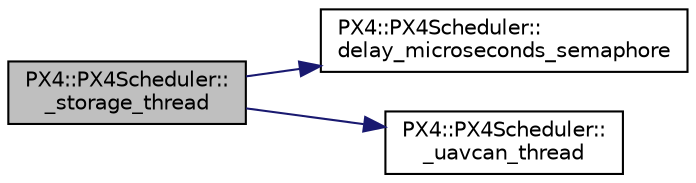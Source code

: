 digraph "PX4::PX4Scheduler::_storage_thread"
{
 // INTERACTIVE_SVG=YES
  edge [fontname="Helvetica",fontsize="10",labelfontname="Helvetica",labelfontsize="10"];
  node [fontname="Helvetica",fontsize="10",shape=record];
  rankdir="LR";
  Node1 [label="PX4::PX4Scheduler::\l_storage_thread",height=0.2,width=0.4,color="black", fillcolor="grey75", style="filled", fontcolor="black"];
  Node1 -> Node2 [color="midnightblue",fontsize="10",style="solid",fontname="Helvetica"];
  Node2 [label="PX4::PX4Scheduler::\ldelay_microseconds_semaphore",height=0.2,width=0.4,color="black", fillcolor="white", style="filled",URL="$classPX4_1_1PX4Scheduler.html#a8d7101f4a778832002c949fe32c99000"];
  Node1 -> Node3 [color="midnightblue",fontsize="10",style="solid",fontname="Helvetica"];
  Node3 [label="PX4::PX4Scheduler::\l_uavcan_thread",height=0.2,width=0.4,color="black", fillcolor="white", style="filled",URL="$classPX4_1_1PX4Scheduler.html#aca642572b64e1d35f4ef09443aeca08b"];
}
